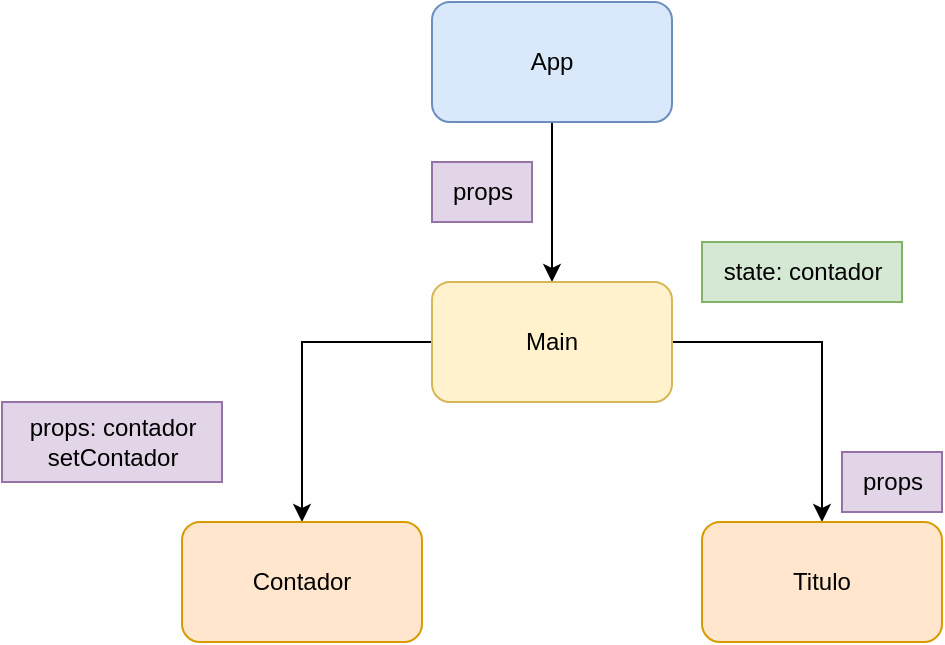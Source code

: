 <mxfile version="20.4.1" type="device"><diagram id="SI8ES9v12FBXj_I96XQ6" name="Page-1"><mxGraphModel dx="1426" dy="793" grid="1" gridSize="10" guides="1" tooltips="1" connect="1" arrows="1" fold="1" page="1" pageScale="1" pageWidth="850" pageHeight="1100" math="0" shadow="0"><root><mxCell id="0"/><mxCell id="1" parent="0"/><mxCell id="cdueGASrppskv9Bs_GZI-5" style="edgeStyle=orthogonalEdgeStyle;rounded=0;orthogonalLoop=1;jettySize=auto;html=1;entryX=0.5;entryY=0;entryDx=0;entryDy=0;" parent="1" source="cdueGASrppskv9Bs_GZI-1" target="cdueGASrppskv9Bs_GZI-2" edge="1"><mxGeometry relative="1" as="geometry"/></mxCell><mxCell id="cdueGASrppskv9Bs_GZI-1" value="App" style="rounded=1;whiteSpace=wrap;html=1;fillColor=#dae8fc;strokeColor=#6c8ebf;" parent="1" vertex="1"><mxGeometry x="365" y="130" width="120" height="60" as="geometry"/></mxCell><mxCell id="cdueGASrppskv9Bs_GZI-6" style="edgeStyle=orthogonalEdgeStyle;rounded=0;orthogonalLoop=1;jettySize=auto;html=1;" parent="1" source="cdueGASrppskv9Bs_GZI-2" target="cdueGASrppskv9Bs_GZI-4" edge="1"><mxGeometry relative="1" as="geometry"/></mxCell><mxCell id="cdueGASrppskv9Bs_GZI-7" style="edgeStyle=orthogonalEdgeStyle;rounded=0;orthogonalLoop=1;jettySize=auto;html=1;" parent="1" source="cdueGASrppskv9Bs_GZI-2" target="cdueGASrppskv9Bs_GZI-3" edge="1"><mxGeometry relative="1" as="geometry"/></mxCell><mxCell id="cdueGASrppskv9Bs_GZI-2" value="Main" style="rounded=1;whiteSpace=wrap;html=1;fillColor=#fff2cc;strokeColor=#d6b656;" parent="1" vertex="1"><mxGeometry x="365" y="270" width="120" height="60" as="geometry"/></mxCell><mxCell id="cdueGASrppskv9Bs_GZI-3" value="Titulo" style="rounded=1;whiteSpace=wrap;html=1;fillColor=#ffe6cc;strokeColor=#d79b00;" parent="1" vertex="1"><mxGeometry x="500" y="390" width="120" height="60" as="geometry"/></mxCell><mxCell id="cdueGASrppskv9Bs_GZI-4" value="Contador" style="rounded=1;whiteSpace=wrap;html=1;fillColor=#ffe6cc;strokeColor=#d79b00;" parent="1" vertex="1"><mxGeometry x="240" y="390" width="120" height="60" as="geometry"/></mxCell><mxCell id="cdueGASrppskv9Bs_GZI-8" value="state: contador" style="text;html=1;align=center;verticalAlign=middle;resizable=0;points=[];autosize=1;strokeColor=#82b366;fillColor=#d5e8d4;" parent="1" vertex="1"><mxGeometry x="500" y="250" width="100" height="30" as="geometry"/></mxCell><mxCell id="cdueGASrppskv9Bs_GZI-9" value="props: contador&lt;br&gt;setContador" style="text;html=1;align=center;verticalAlign=middle;resizable=0;points=[];autosize=1;strokeColor=#9673a6;fillColor=#e1d5e7;" parent="1" vertex="1"><mxGeometry x="150" y="330" width="110" height="40" as="geometry"/></mxCell><mxCell id="cdueGASrppskv9Bs_GZI-10" value="props" style="text;html=1;align=center;verticalAlign=middle;resizable=0;points=[];autosize=1;strokeColor=#9673a6;fillColor=#e1d5e7;" parent="1" vertex="1"><mxGeometry x="570" y="355" width="50" height="30" as="geometry"/></mxCell><mxCell id="cdueGASrppskv9Bs_GZI-11" value="props" style="text;html=1;align=center;verticalAlign=middle;resizable=0;points=[];autosize=1;strokeColor=#9673a6;fillColor=#e1d5e7;" parent="1" vertex="1"><mxGeometry x="365" y="210" width="50" height="30" as="geometry"/></mxCell></root></mxGraphModel></diagram></mxfile>